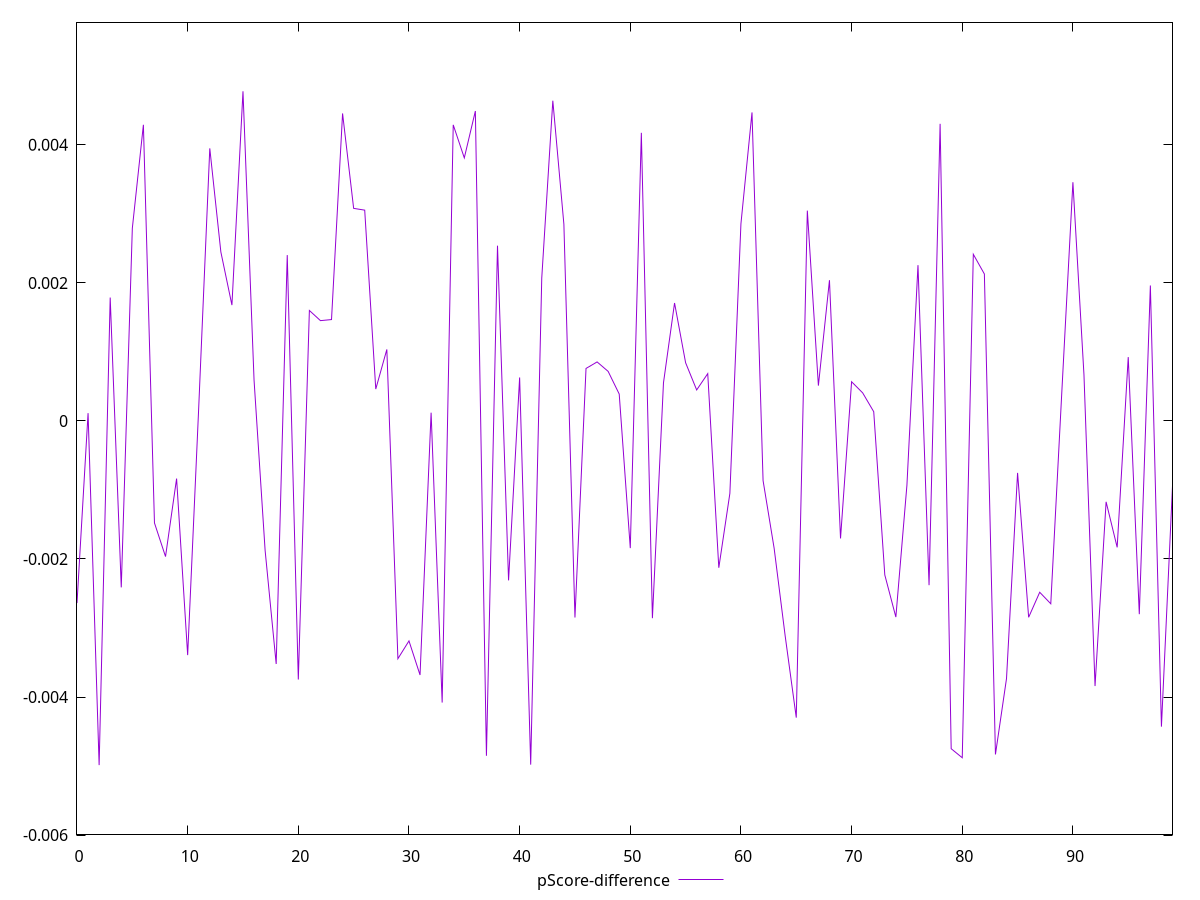 reset

$pScoreDifference <<EOF
0 -0.0026389241476908847
1 0.00011295650988374373
2 -0.0049867067593603875
3 0.0017875625237235016
4 -0.002412262950981431
5 0.0027915790443966415
6 0.004290314981738402
7 -0.001478199613102249
8 -0.0019653553798351375
9 -0.0008356788507244695
10 -0.003392823015405222
11 0.00019580219055975734
12 0.003948803748394042
13 0.0024477016084545333
14 0.001678103100705708
15 0.004775366649539231
16 0.0005909169724579444
17 -0.0018761810212781505
18 -0.003521733779312558
19 0.002402359469133586
20 -0.0037467806927463376
21 0.0016001644646355395
22 0.0014529424277855418
23 0.0014683851527486913
24 0.004454523096249885
25 0.003079618736947176
26 0.0030538045823215454
27 0.0004612941403141363
28 0.001035738707352074
29 -0.003444711292404451
30 -0.0031873901949371897
31 -0.0036810575788740474
32 0.00011953691628355245
33 -0.00408038375097497
34 0.0042894464844441815
35 0.003811056703986321
36 0.004489654697120177
37 -0.004852045815297634
38 0.0025384802260927097
39 -0.0023104371595594753
40 0.0006292290967570002
41 -0.004979627705167217
42 0.0020702693712926212
43 0.004639198168689351
44 0.0028484076434166505
45 -0.0028482637897839502
46 0.0007602321214468244
47 0.0008548433223413421
48 0.0007174330714209143
49 0.0003893282311172863
50 -0.0018425006901492402
51 0.004173834689149919
52 -0.0028579500635419752
53 0.0005518785593374986
54 0.001708352378949618
55 0.0008427587636200828
56 0.0004486989499788985
57 0.0006851531953298018
58 -0.0021271478441564073
59 -0.001049551755835182
60 0.0028567123039506814
61 0.004469202321745858
62 -0.0008644028468116349
63 -0.0018450812795327287
64 -0.003118095549012878
65 -0.0042989904157336445
66 0.0030470317338538444
67 0.0005114239190441849
68 0.0020388498827195733
69 -0.0017029962402451415
70 0.0005674877380611176
71 0.0004064528493645525
72 0.0001333821615487063
73 -0.0022307800583790532
74 -0.002841964383527712
75 -0.0009313287202352971
76 0.0022569780308997825
77 -0.002379946968802865
78 0.004304123843670793
79 -0.004749522379614263
80 -0.0048798517850150575
81 0.002414171814341892
82 0.0021282929429231046
83 -0.004832174045052887
84 -0.003732429695444725
85 -0.0007531320484360227
86 -0.0028452348557549134
87 -0.0024824612217948516
88 -0.00264915112994768
89 0.0004256829925648603
90 0.0034577961436683124
91 0.0006666570299524721
92 -0.003840782561649464
93 -0.0011721671992482169
94 -0.001831836964016037
95 0.000924418191518589
96 -0.0028000460608602895
97 0.0019622580680161705
98 -0.004429215796834432
99 -0.0009431868579534292
EOF

set key outside below
set xrange [0:99]
set yrange [-0.0059867067593603876:0.005775366649539231]
set trange [-0.0059867067593603876:0.005775366649539231]
set terminal svg size 640, 500 enhanced background rgb 'white'
set output "reprap/interactive/samples/pages/pScore-difference/values.svg"

plot $pScoreDifference title "pScore-difference" with line

reset
